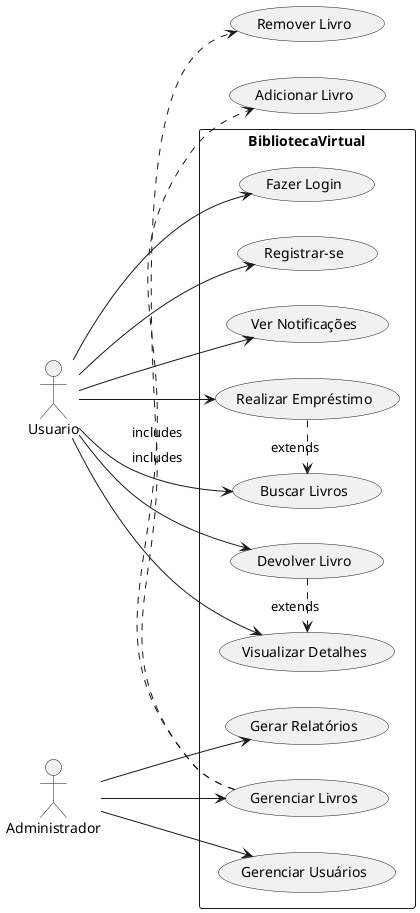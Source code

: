 @startuml BibliotecaVirtualUseCase

left to right direction
actor Usuario as U
actor Administrador as A

rectangle BibliotecaVirtual {
  U --> (Fazer Login)
  U --> (Registrar-se)
  U --> (Buscar Livros)
  U --> (Visualizar Detalhes)
  U --> (Realizar Empréstimo)
  U --> (Devolver Livro)
  U --> (Ver Notificações)
  
  A --> (Gerenciar Livros)
  A --> (Gerenciar Usuários)
  A --> (Gerar Relatórios)
}

(Realizar Empréstimo) .> (Buscar Livros) : extends
(Devolver Livro) .> (Visualizar Detalhes) : extends
(Gerenciar Livros) .> (Adicionar Livro) : includes
(Gerenciar Livros) .> (Remover Livro) : includes

@enduml